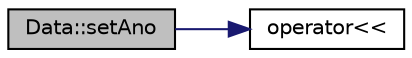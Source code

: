 digraph "Data::setAno"
{
  edge [fontname="Helvetica",fontsize="10",labelfontname="Helvetica",labelfontsize="10"];
  node [fontname="Helvetica",fontsize="10",shape=record];
  rankdir="LR";
  Node23 [label="Data::setAno",height=0.2,width=0.4,color="black", fillcolor="grey75", style="filled", fontcolor="black"];
  Node23 -> Node24 [color="midnightblue",fontsize="10",style="solid",fontname="Helvetica"];
  Node24 [label="operator\<\<",height=0.2,width=0.4,color="black", fillcolor="white", style="filled",URL="$data_8cpp.html#a4d5300c3a3aba13c234618c9ade6078a"];
}

